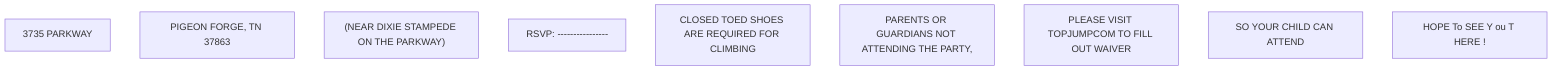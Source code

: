 %% HOPE To SEE Y ou T HERE !  
graph TD
    n0["3735 PARKWAY"]
    n1["PIGEON FORGE, TN 37863"]
    n2["(NEAR DIXIE STAMPEDE ON THE PARKWAY)"]
    n3["RSVP: ----------------"]
    n4["CLOSED TOED SHOES ARE REQUIRED FOR CLIMBING"]
    n5["PARENTS OR GUARDIANS NOT ATTENDING THE PARTY,"]
    n6["PLEASE VISIT TOPJUMPCOM TO FILL OUT WAIVER"]
    n7["SO YOUR CHILD CAN ATTEND"]
    n8["HOPE To SEE Y ou T HERE !"]